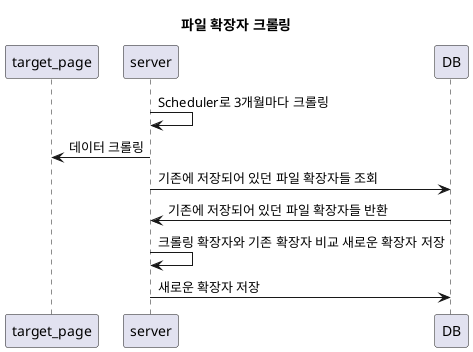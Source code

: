 @startuml

title 파일 확장자 크롤링

participant target_page
participant server
participant DB

server -> server : Scheduler로 3개월마다 크롤링
target_page <- server : 데이터 크롤링
server -> DB : 기존에 저장되어 있던 파일 확장자들 조회
server <- DB : 기존에 저장되어 있던 파일 확장자들 반환
server -> server : 크롤링 확장자와 기존 확장자 비교 새로운 확장자 저장
server -> DB : 새로운 확장자 저장

@enduml